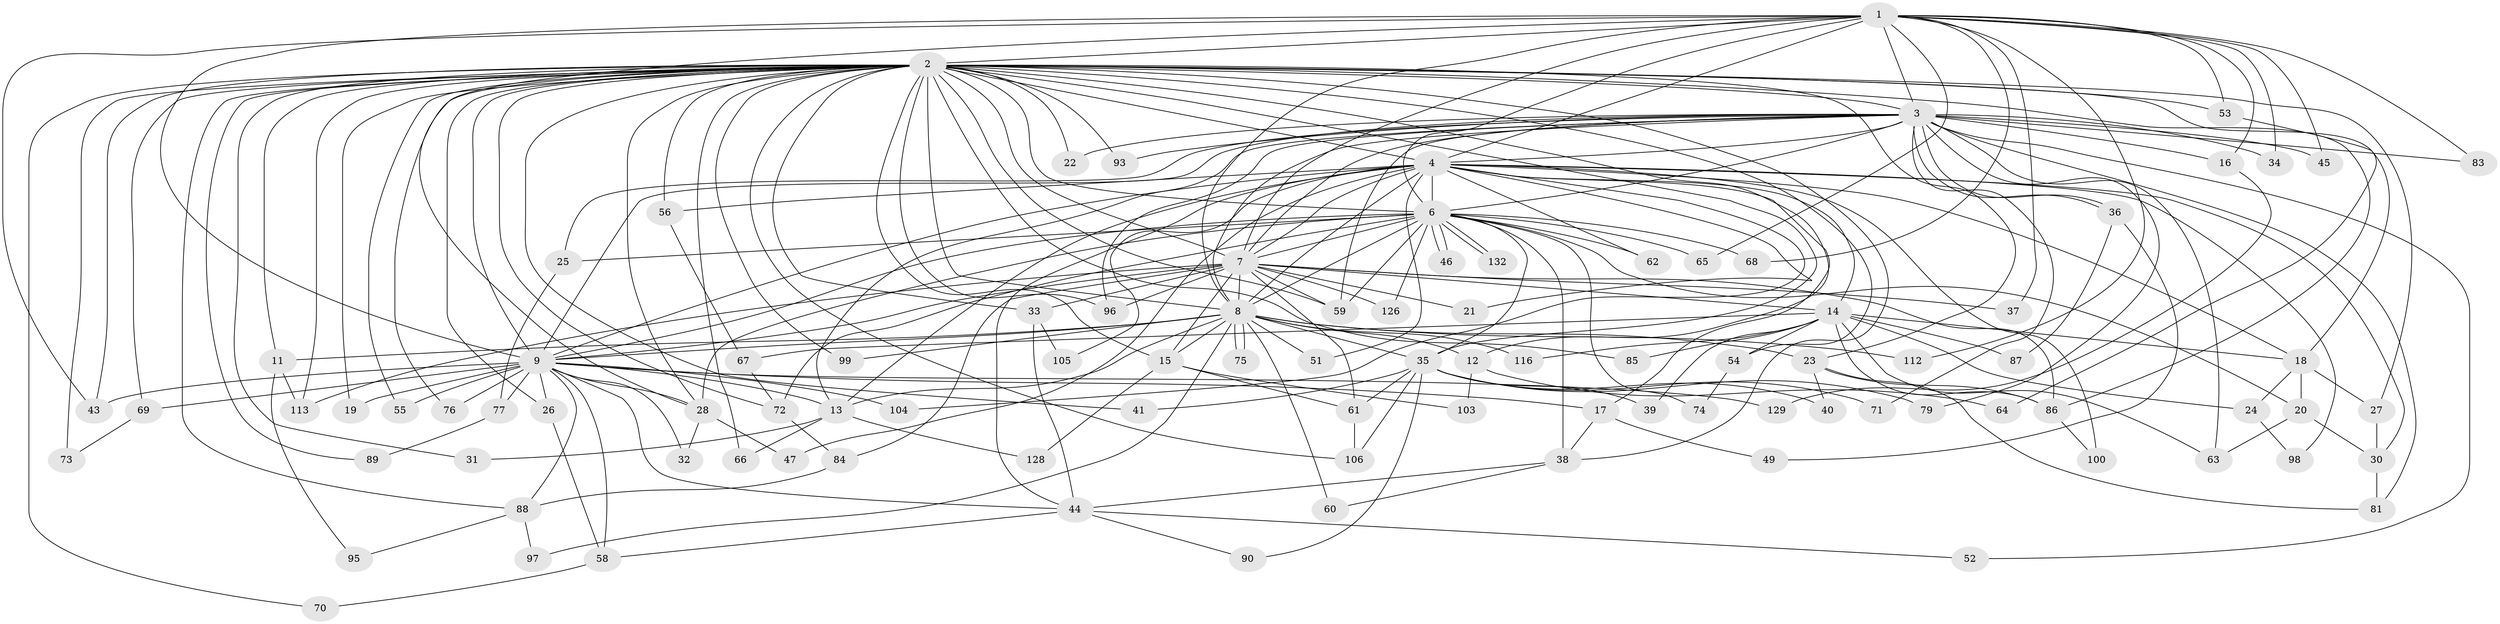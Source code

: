// original degree distribution, {21: 0.007142857142857143, 16: 0.007142857142857143, 27: 0.007142857142857143, 25: 0.014285714285714285, 23: 0.007142857142857143, 26: 0.007142857142857143, 22: 0.007142857142857143, 24: 0.007142857142857143, 34: 0.007142857142857143, 4: 0.07857142857142857, 7: 0.02142857142857143, 12: 0.007142857142857143, 3: 0.2, 6: 0.02142857142857143, 2: 0.5642857142857143, 5: 0.02857142857142857, 10: 0.007142857142857143}
// Generated by graph-tools (version 1.1) at 2025/17/03/04/25 18:17:27]
// undirected, 98 vertices, 233 edges
graph export_dot {
graph [start="1"]
  node [color=gray90,style=filled];
  1;
  2 [super="+139+117+5+107+78+10"];
  3;
  4;
  6;
  7;
  8;
  9;
  11;
  12;
  13 [super="+80+29"];
  14;
  15;
  16;
  17;
  18;
  19 [super="+91"];
  20;
  21;
  22 [super="+48"];
  23;
  24;
  25;
  26;
  27;
  28 [super="+102"];
  30 [super="+123+94"];
  31;
  32;
  33;
  34;
  35 [super="+82+111"];
  36;
  37;
  38 [super="+42"];
  39;
  40;
  41;
  43 [super="+101"];
  44 [super="+109+138"];
  45;
  46;
  47;
  49;
  51;
  52;
  53;
  54;
  55;
  56 [super="+57"];
  58 [super="+136"];
  59 [super="+122"];
  60;
  61;
  62;
  63 [super="+131"];
  64;
  65;
  66;
  67 [super="+121"];
  68;
  69;
  70;
  71;
  72;
  73;
  74;
  75;
  76;
  77;
  79;
  81;
  83;
  84;
  85;
  86 [super="+127"];
  87;
  88 [super="+119"];
  89;
  90;
  93;
  95;
  96;
  97;
  98;
  99;
  100;
  103;
  104;
  105;
  106;
  112;
  113 [super="+140"];
  116;
  126;
  128;
  129;
  132;
  1 -- 2 [weight=4];
  1 -- 3;
  1 -- 4;
  1 -- 6;
  1 -- 7;
  1 -- 8;
  1 -- 9;
  1 -- 16;
  1 -- 28;
  1 -- 34;
  1 -- 37;
  1 -- 43;
  1 -- 45;
  1 -- 53;
  1 -- 65;
  1 -- 68;
  1 -- 83;
  1 -- 112;
  2 -- 3 [weight=3];
  2 -- 4 [weight=3];
  2 -- 6 [weight=4];
  2 -- 7 [weight=4];
  2 -- 8 [weight=4];
  2 -- 9 [weight=3];
  2 -- 38;
  2 -- 55;
  2 -- 96;
  2 -- 66;
  2 -- 69;
  2 -- 12;
  2 -- 70;
  2 -- 73 [weight=2];
  2 -- 76;
  2 -- 23 [weight=2];
  2 -- 31;
  2 -- 33;
  2 -- 43;
  2 -- 56 [weight=3];
  2 -- 19 [weight=2];
  2 -- 72;
  2 -- 11;
  2 -- 15 [weight=2];
  2 -- 18;
  2 -- 85;
  2 -- 22;
  2 -- 86;
  2 -- 88;
  2 -- 89;
  2 -- 26;
  2 -- 27;
  2 -- 28;
  2 -- 93 [weight=2];
  2 -- 35;
  2 -- 99;
  2 -- 41;
  2 -- 106;
  2 -- 113;
  2 -- 53;
  2 -- 54;
  2 -- 59;
  3 -- 4;
  3 -- 6;
  3 -- 7;
  3 -- 8;
  3 -- 9;
  3 -- 13;
  3 -- 16;
  3 -- 22 [weight=2];
  3 -- 25;
  3 -- 34;
  3 -- 36;
  3 -- 36;
  3 -- 45;
  3 -- 52;
  3 -- 63;
  3 -- 71;
  3 -- 79;
  3 -- 81;
  3 -- 83;
  3 -- 93;
  3 -- 96;
  3 -- 59;
  4 -- 6;
  4 -- 7;
  4 -- 8;
  4 -- 9;
  4 -- 13 [weight=2];
  4 -- 14;
  4 -- 17;
  4 -- 18;
  4 -- 21;
  4 -- 30;
  4 -- 47;
  4 -- 51;
  4 -- 62;
  4 -- 98;
  4 -- 100;
  4 -- 104;
  4 -- 105;
  4 -- 56;
  4 -- 44;
  6 -- 7;
  6 -- 8;
  6 -- 9;
  6 -- 20;
  6 -- 25;
  6 -- 28;
  6 -- 35;
  6 -- 38;
  6 -- 46;
  6 -- 46;
  6 -- 59;
  6 -- 62;
  6 -- 65;
  6 -- 68;
  6 -- 72;
  6 -- 74;
  6 -- 126;
  6 -- 132;
  6 -- 132;
  7 -- 8;
  7 -- 9;
  7 -- 14;
  7 -- 15;
  7 -- 21;
  7 -- 33;
  7 -- 37;
  7 -- 61;
  7 -- 84;
  7 -- 86;
  7 -- 96;
  7 -- 113;
  7 -- 126;
  7 -- 59;
  8 -- 9;
  8 -- 11;
  8 -- 12;
  8 -- 15;
  8 -- 23;
  8 -- 51;
  8 -- 60;
  8 -- 75;
  8 -- 75;
  8 -- 97;
  8 -- 99;
  8 -- 112;
  8 -- 116;
  8 -- 13;
  8 -- 35;
  9 -- 17;
  9 -- 19;
  9 -- 26;
  9 -- 32;
  9 -- 55;
  9 -- 58;
  9 -- 69;
  9 -- 76;
  9 -- 77;
  9 -- 104;
  9 -- 129;
  9 -- 13;
  9 -- 28;
  9 -- 44;
  9 -- 88;
  9 -- 43;
  11 -- 95;
  11 -- 113;
  12 -- 64;
  12 -- 103;
  13 -- 31;
  13 -- 66;
  13 -- 128;
  14 -- 18;
  14 -- 24;
  14 -- 39;
  14 -- 54;
  14 -- 67;
  14 -- 85;
  14 -- 86;
  14 -- 87;
  14 -- 116;
  14 -- 63;
  15 -- 61;
  15 -- 103;
  15 -- 128;
  16 -- 129;
  17 -- 49;
  17 -- 38;
  18 -- 20;
  18 -- 24;
  18 -- 27;
  20 -- 63;
  20 -- 30;
  23 -- 40;
  23 -- 81;
  23 -- 86;
  24 -- 98;
  25 -- 77;
  26 -- 58;
  27 -- 30;
  28 -- 32;
  28 -- 47;
  30 -- 81;
  33 -- 44;
  33 -- 105;
  35 -- 39;
  35 -- 40;
  35 -- 41;
  35 -- 71;
  35 -- 79;
  35 -- 106;
  35 -- 90;
  35 -- 61;
  36 -- 49;
  36 -- 87;
  38 -- 44;
  38 -- 60;
  44 -- 52;
  44 -- 58;
  44 -- 90;
  53 -- 64;
  54 -- 74;
  56 -- 67;
  58 -- 70;
  61 -- 106;
  67 -- 72;
  69 -- 73;
  72 -- 84;
  77 -- 89;
  84 -- 88;
  86 -- 100;
  88 -- 95;
  88 -- 97;
}
